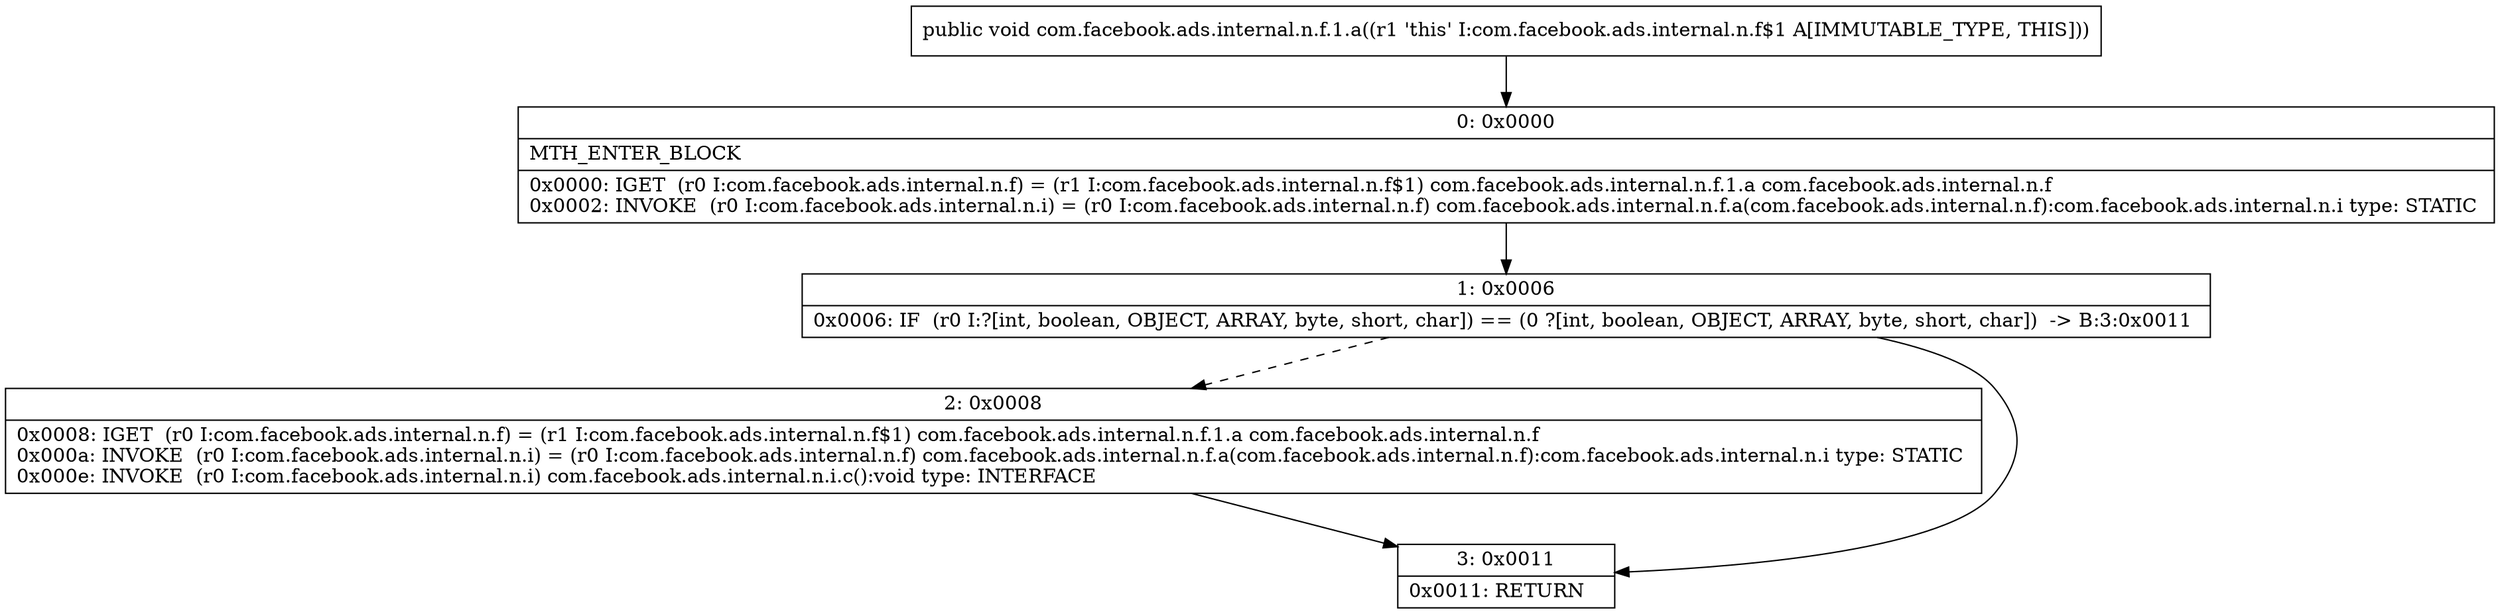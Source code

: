 digraph "CFG forcom.facebook.ads.internal.n.f.1.a()V" {
Node_0 [shape=record,label="{0\:\ 0x0000|MTH_ENTER_BLOCK\l|0x0000: IGET  (r0 I:com.facebook.ads.internal.n.f) = (r1 I:com.facebook.ads.internal.n.f$1) com.facebook.ads.internal.n.f.1.a com.facebook.ads.internal.n.f \l0x0002: INVOKE  (r0 I:com.facebook.ads.internal.n.i) = (r0 I:com.facebook.ads.internal.n.f) com.facebook.ads.internal.n.f.a(com.facebook.ads.internal.n.f):com.facebook.ads.internal.n.i type: STATIC \l}"];
Node_1 [shape=record,label="{1\:\ 0x0006|0x0006: IF  (r0 I:?[int, boolean, OBJECT, ARRAY, byte, short, char]) == (0 ?[int, boolean, OBJECT, ARRAY, byte, short, char])  \-\> B:3:0x0011 \l}"];
Node_2 [shape=record,label="{2\:\ 0x0008|0x0008: IGET  (r0 I:com.facebook.ads.internal.n.f) = (r1 I:com.facebook.ads.internal.n.f$1) com.facebook.ads.internal.n.f.1.a com.facebook.ads.internal.n.f \l0x000a: INVOKE  (r0 I:com.facebook.ads.internal.n.i) = (r0 I:com.facebook.ads.internal.n.f) com.facebook.ads.internal.n.f.a(com.facebook.ads.internal.n.f):com.facebook.ads.internal.n.i type: STATIC \l0x000e: INVOKE  (r0 I:com.facebook.ads.internal.n.i) com.facebook.ads.internal.n.i.c():void type: INTERFACE \l}"];
Node_3 [shape=record,label="{3\:\ 0x0011|0x0011: RETURN   \l}"];
MethodNode[shape=record,label="{public void com.facebook.ads.internal.n.f.1.a((r1 'this' I:com.facebook.ads.internal.n.f$1 A[IMMUTABLE_TYPE, THIS])) }"];
MethodNode -> Node_0;
Node_0 -> Node_1;
Node_1 -> Node_2[style=dashed];
Node_1 -> Node_3;
Node_2 -> Node_3;
}

